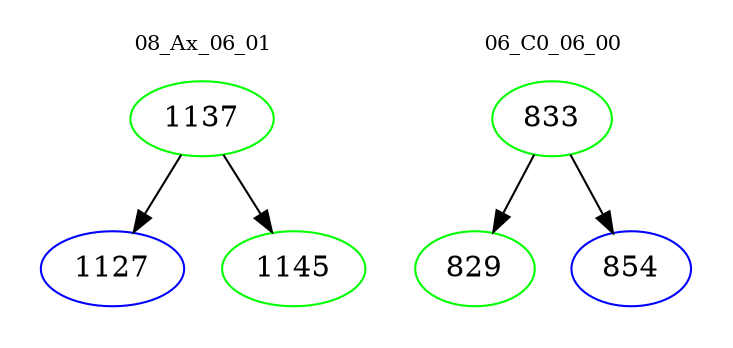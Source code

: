 digraph{
subgraph cluster_0 {
color = white
label = "08_Ax_06_01";
fontsize=10;
T0_1137 [label="1137", color="green"]
T0_1137 -> T0_1127 [color="black"]
T0_1127 [label="1127", color="blue"]
T0_1137 -> T0_1145 [color="black"]
T0_1145 [label="1145", color="green"]
}
subgraph cluster_1 {
color = white
label = "06_C0_06_00";
fontsize=10;
T1_833 [label="833", color="green"]
T1_833 -> T1_829 [color="black"]
T1_829 [label="829", color="green"]
T1_833 -> T1_854 [color="black"]
T1_854 [label="854", color="blue"]
}
}
